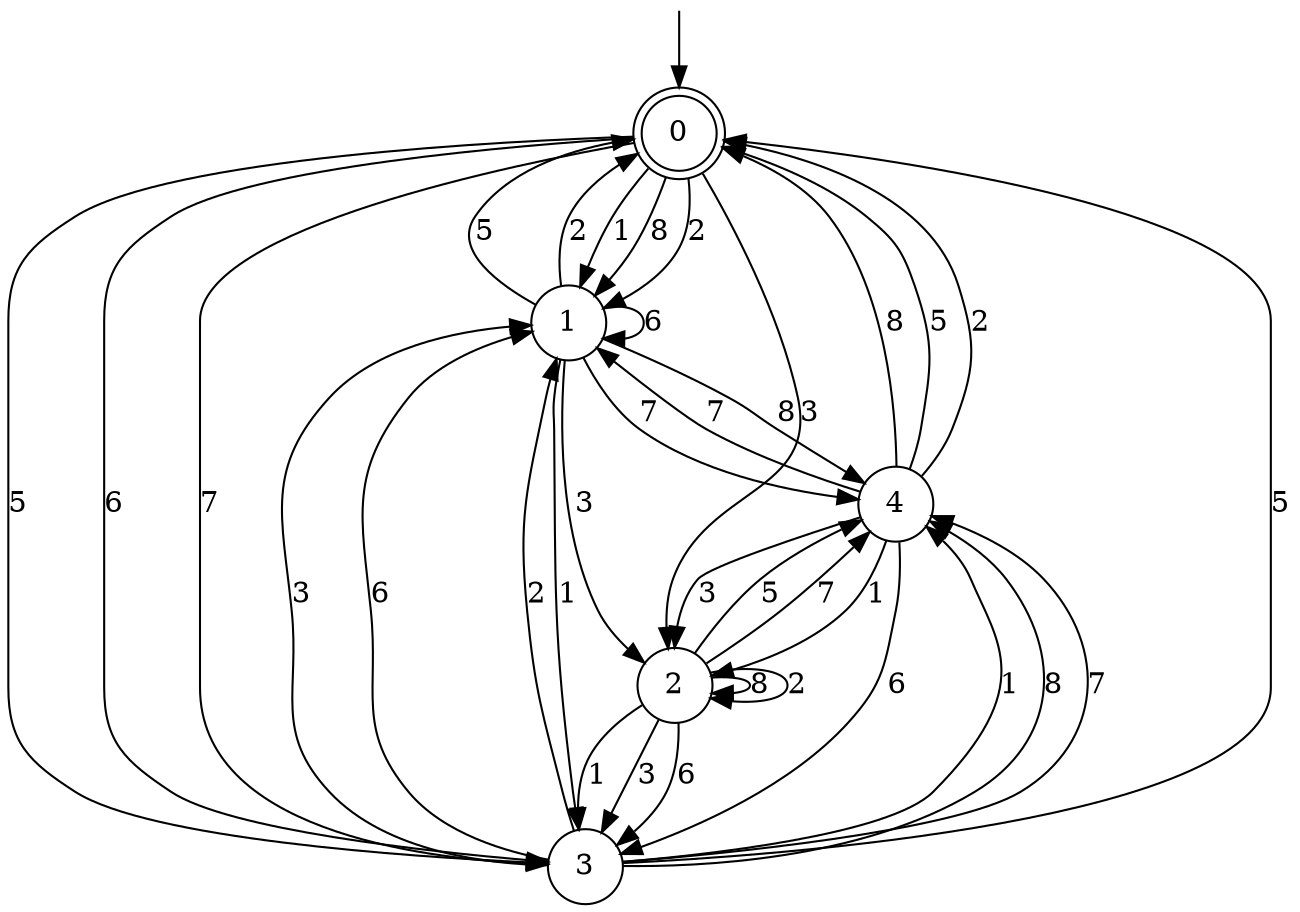 digraph g {

	s0 [shape="doublecircle" label="0"];
	s1 [shape="circle" label="1"];
	s2 [shape="circle" label="2"];
	s3 [shape="circle" label="3"];
	s4 [shape="circle" label="4"];
	s0 -> s1 [label="1"];
	s0 -> s1 [label="8"];
	s0 -> s2 [label="3"];
	s0 -> s3 [label="5"];
	s0 -> s3 [label="6"];
	s0 -> s3 [label="7"];
	s0 -> s1 [label="2"];
	s1 -> s3 [label="1"];
	s1 -> s4 [label="8"];
	s1 -> s2 [label="3"];
	s1 -> s0 [label="5"];
	s1 -> s1 [label="6"];
	s1 -> s4 [label="7"];
	s1 -> s0 [label="2"];
	s2 -> s3 [label="1"];
	s2 -> s2 [label="8"];
	s2 -> s3 [label="3"];
	s2 -> s4 [label="5"];
	s2 -> s3 [label="6"];
	s2 -> s4 [label="7"];
	s2 -> s2 [label="2"];
	s3 -> s4 [label="1"];
	s3 -> s4 [label="8"];
	s3 -> s1 [label="3"];
	s3 -> s0 [label="5"];
	s3 -> s1 [label="6"];
	s3 -> s4 [label="7"];
	s3 -> s1 [label="2"];
	s4 -> s2 [label="1"];
	s4 -> s0 [label="8"];
	s4 -> s2 [label="3"];
	s4 -> s0 [label="5"];
	s4 -> s3 [label="6"];
	s4 -> s1 [label="7"];
	s4 -> s0 [label="2"];

__start0 [label="" shape="none" width="0" height="0"];
__start0 -> s0;

}
